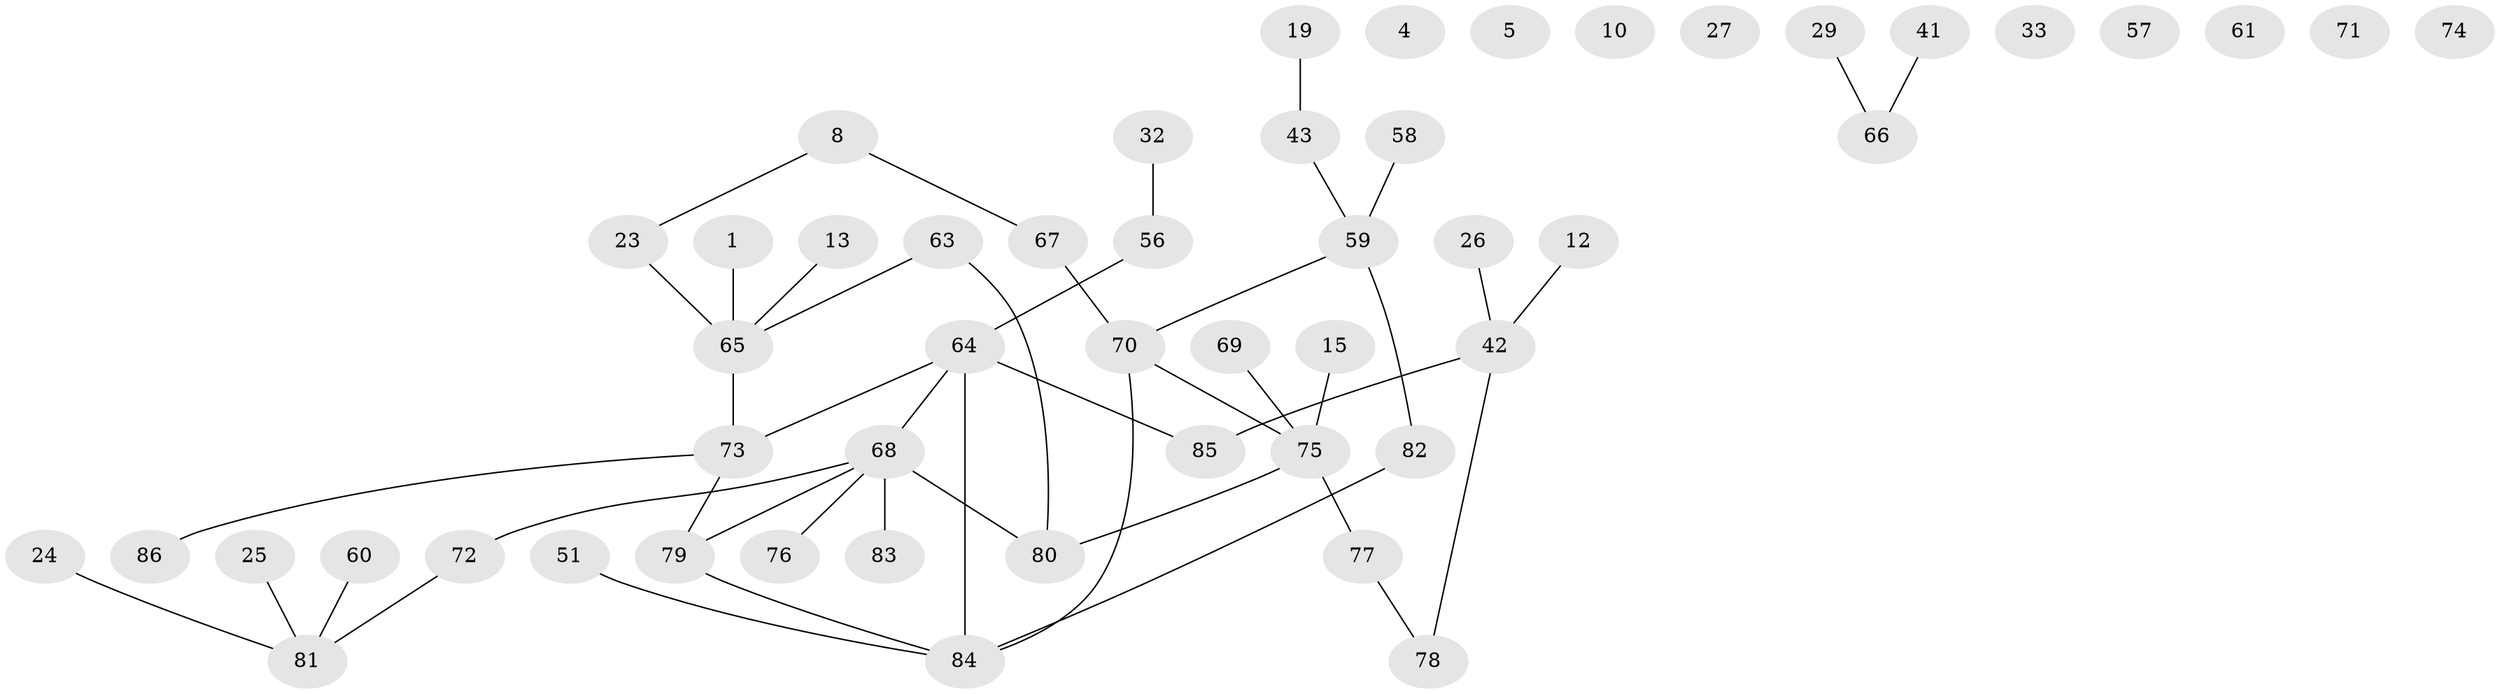 // original degree distribution, {1: 0.27906976744186046, 2: 0.3023255813953488, 0: 0.10465116279069768, 4: 0.12790697674418605, 3: 0.16279069767441862, 5: 0.023255813953488372}
// Generated by graph-tools (version 1.1) at 2025/43/03/04/25 21:43:08]
// undirected, 51 vertices, 47 edges
graph export_dot {
graph [start="1"]
  node [color=gray90,style=filled];
  1;
  4;
  5;
  8;
  10;
  12;
  13;
  15;
  19;
  23;
  24;
  25;
  26;
  27;
  29;
  32;
  33;
  41;
  42;
  43;
  51;
  56;
  57;
  58;
  59;
  60;
  61;
  63 [super="+16"];
  64 [super="+45"];
  65 [super="+48"];
  66;
  67;
  68 [super="+55"];
  69;
  70 [super="+3+44"];
  71;
  72;
  73 [super="+62+22+37"];
  74;
  75 [super="+21"];
  76;
  77;
  78;
  79 [super="+38+18+35"];
  80 [super="+30+54"];
  81 [super="+6+11"];
  82 [super="+49"];
  83 [super="+7+50"];
  84 [super="+47"];
  85;
  86;
  1 -- 65;
  8 -- 23;
  8 -- 67;
  12 -- 42;
  13 -- 65;
  15 -- 75;
  19 -- 43;
  23 -- 65;
  24 -- 81;
  25 -- 81;
  26 -- 42;
  29 -- 66;
  32 -- 56;
  41 -- 66;
  42 -- 78;
  42 -- 85;
  43 -- 59;
  51 -- 84;
  56 -- 64;
  58 -- 59;
  59 -- 82;
  59 -- 70;
  60 -- 81;
  63 -- 80;
  63 -- 65;
  64 -- 85;
  64 -- 84;
  64 -- 68;
  64 -- 73;
  65 -- 73 [weight=2];
  67 -- 70;
  68 -- 83 [weight=3];
  68 -- 80;
  68 -- 72;
  68 -- 76;
  68 -- 79;
  69 -- 75;
  70 -- 75 [weight=2];
  70 -- 84;
  72 -- 81;
  73 -- 86;
  73 -- 79;
  75 -- 77;
  75 -- 80;
  77 -- 78;
  79 -- 84;
  82 -- 84;
}
